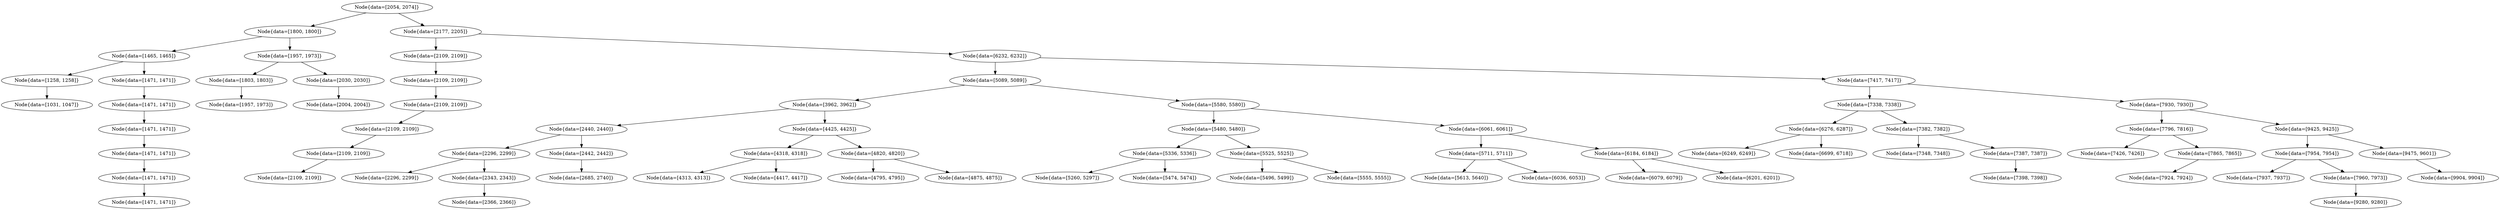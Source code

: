 digraph G{
2005960 [label="Node{data=[2054, 2074]}"]
2005960 -> 683250400
683250400 [label="Node{data=[1800, 1800]}"]
683250400 -> 1412086580
1412086580 [label="Node{data=[1465, 1465]}"]
1412086580 -> 106508038
106508038 [label="Node{data=[1258, 1258]}"]
106508038 -> 1919759582
1919759582 [label="Node{data=[1031, 1047]}"]
1412086580 -> 371693281
371693281 [label="Node{data=[1471, 1471]}"]
371693281 -> 391474186
391474186 [label="Node{data=[1471, 1471]}"]
391474186 -> 1488670969
1488670969 [label="Node{data=[1471, 1471]}"]
1488670969 -> 1139492084
1139492084 [label="Node{data=[1471, 1471]}"]
1139492084 -> 1775321846
1775321846 [label="Node{data=[1471, 1471]}"]
1775321846 -> 1431852794
1431852794 [label="Node{data=[1471, 1471]}"]
683250400 -> 1466366000
1466366000 [label="Node{data=[1957, 1973]}"]
1466366000 -> 1320409804
1320409804 [label="Node{data=[1803, 1803]}"]
1320409804 -> 756475678
756475678 [label="Node{data=[1957, 1973]}"]
1466366000 -> 980323264
980323264 [label="Node{data=[2030, 2030]}"]
980323264 -> 1521042373
1521042373 [label="Node{data=[2004, 2004]}"]
2005960 -> 169641958
169641958 [label="Node{data=[2177, 2205]}"]
169641958 -> 279494572
279494572 [label="Node{data=[2109, 2109]}"]
279494572 -> 1582700274
1582700274 [label="Node{data=[2109, 2109]}"]
1582700274 -> 1316077974
1316077974 [label="Node{data=[2109, 2109]}"]
1316077974 -> 549211145
549211145 [label="Node{data=[2109, 2109]}"]
549211145 -> 1966916205
1966916205 [label="Node{data=[2109, 2109]}"]
1966916205 -> 456375230
456375230 [label="Node{data=[2109, 2109]}"]
169641958 -> 1527690303
1527690303 [label="Node{data=[6232, 6232]}"]
1527690303 -> 420505427
420505427 [label="Node{data=[5089, 5089]}"]
420505427 -> 170717622
170717622 [label="Node{data=[3962, 3962]}"]
170717622 -> 205800710
205800710 [label="Node{data=[2440, 2440]}"]
205800710 -> 583378941
583378941 [label="Node{data=[2296, 2299]}"]
583378941 -> 955610633
955610633 [label="Node{data=[2296, 2299]}"]
583378941 -> 1438224864
1438224864 [label="Node{data=[2343, 2343]}"]
1438224864 -> 2080084516
2080084516 [label="Node{data=[2366, 2366]}"]
205800710 -> 1947089129
1947089129 [label="Node{data=[2442, 2442]}"]
1947089129 -> 1742232927
1742232927 [label="Node{data=[2685, 2740]}"]
170717622 -> 2130179797
2130179797 [label="Node{data=[4425, 4425]}"]
2130179797 -> 1505370525
1505370525 [label="Node{data=[4318, 4318]}"]
1505370525 -> 1559663411
1559663411 [label="Node{data=[4313, 4313]}"]
1505370525 -> 2036408151
2036408151 [label="Node{data=[4417, 4417]}"]
2130179797 -> 954273776
954273776 [label="Node{data=[4820, 4820]}"]
954273776 -> 819947448
819947448 [label="Node{data=[4795, 4795]}"]
954273776 -> 1490552219
1490552219 [label="Node{data=[4875, 4875]}"]
420505427 -> 691155568
691155568 [label="Node{data=[5580, 5580]}"]
691155568 -> 421275177
421275177 [label="Node{data=[5480, 5480]}"]
421275177 -> 1379233813
1379233813 [label="Node{data=[5336, 5336]}"]
1379233813 -> 1247367957
1247367957 [label="Node{data=[5260, 5297]}"]
1379233813 -> 1916819868
1916819868 [label="Node{data=[5474, 5474]}"]
421275177 -> 169153683
169153683 [label="Node{data=[5525, 5525]}"]
169153683 -> 1935243292
1935243292 [label="Node{data=[5496, 5499]}"]
169153683 -> 1939365017
1939365017 [label="Node{data=[5555, 5555]}"]
691155568 -> 56915919
56915919 [label="Node{data=[6061, 6061]}"]
56915919 -> 561470140
561470140 [label="Node{data=[5711, 5711]}"]
561470140 -> 433479446
433479446 [label="Node{data=[5613, 5640]}"]
561470140 -> 681292833
681292833 [label="Node{data=[6036, 6053]}"]
56915919 -> 148989170
148989170 [label="Node{data=[6184, 6184]}"]
148989170 -> 332951016
332951016 [label="Node{data=[6079, 6079]}"]
148989170 -> 945663594
945663594 [label="Node{data=[6201, 6201]}"]
1527690303 -> 1301430268
1301430268 [label="Node{data=[7417, 7417]}"]
1301430268 -> 1322714184
1322714184 [label="Node{data=[7338, 7338]}"]
1322714184 -> 514885463
514885463 [label="Node{data=[6276, 6287]}"]
514885463 -> 1271616533
1271616533 [label="Node{data=[6249, 6249]}"]
514885463 -> 393932623
393932623 [label="Node{data=[6699, 6718]}"]
1322714184 -> 1643728044
1643728044 [label="Node{data=[7382, 7382]}"]
1643728044 -> 2078926331
2078926331 [label="Node{data=[7348, 7348]}"]
1643728044 -> 1788050799
1788050799 [label="Node{data=[7387, 7387]}"]
1788050799 -> 718530533
718530533 [label="Node{data=[7398, 7398]}"]
1301430268 -> 23351871
23351871 [label="Node{data=[7930, 7930]}"]
23351871 -> 899066325
899066325 [label="Node{data=[7796, 7816]}"]
899066325 -> 1142936077
1142936077 [label="Node{data=[7426, 7426]}"]
899066325 -> 1900472740
1900472740 [label="Node{data=[7865, 7865]}"]
1900472740 -> 1385216025
1385216025 [label="Node{data=[7924, 7924]}"]
23351871 -> 1388866463
1388866463 [label="Node{data=[9425, 9425]}"]
1388866463 -> 1753039985
1753039985 [label="Node{data=[7954, 7954]}"]
1753039985 -> 774937363
774937363 [label="Node{data=[7937, 7937]}"]
1753039985 -> 2042080956
2042080956 [label="Node{data=[7960, 7973]}"]
2042080956 -> 1756538502
1756538502 [label="Node{data=[9280, 9280]}"]
1388866463 -> 1793993005
1793993005 [label="Node{data=[9475, 9601]}"]
1793993005 -> 1076682592
1076682592 [label="Node{data=[9904, 9904]}"]
}